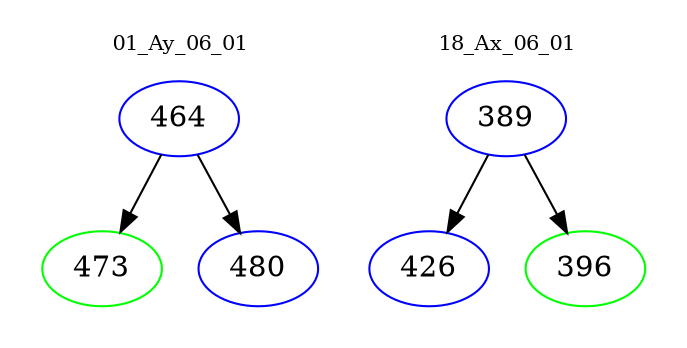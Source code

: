 digraph{
subgraph cluster_0 {
color = white
label = "01_Ay_06_01";
fontsize=10;
T0_464 [label="464", color="blue"]
T0_464 -> T0_473 [color="black"]
T0_473 [label="473", color="green"]
T0_464 -> T0_480 [color="black"]
T0_480 [label="480", color="blue"]
}
subgraph cluster_1 {
color = white
label = "18_Ax_06_01";
fontsize=10;
T1_389 [label="389", color="blue"]
T1_389 -> T1_426 [color="black"]
T1_426 [label="426", color="blue"]
T1_389 -> T1_396 [color="black"]
T1_396 [label="396", color="green"]
}
}
